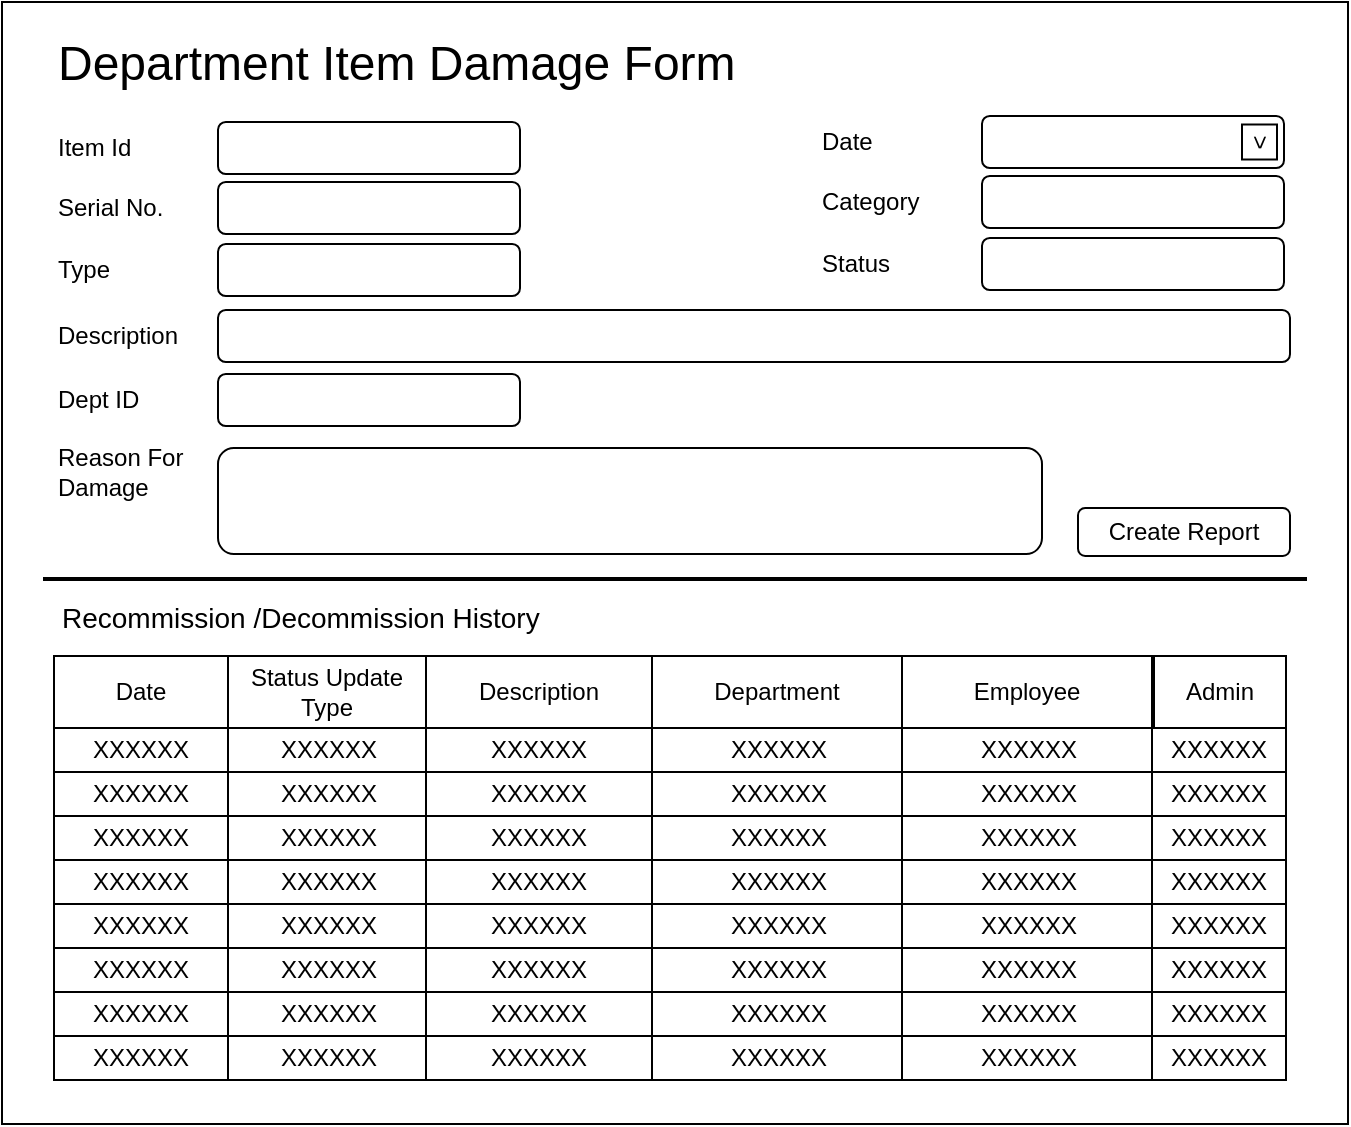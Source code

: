 <mxfile version="12.4.2" type="device" pages="1"><diagram id="nNfNXu-WG19YWjzoa8Jk" name="Page-1"><mxGraphModel dx="1086" dy="494" grid="0" gridSize="10" guides="1" tooltips="1" connect="1" arrows="1" fold="1" page="1" pageScale="1" pageWidth="850" pageHeight="1100" math="0" shadow="0"><root><mxCell id="0"/><mxCell id="1" parent="0"/><mxCell id="N9eJ0ozq8aaQLGvf90bj-3" value="" style="rounded=0;whiteSpace=wrap;html=1;" parent="1" vertex="1"><mxGeometry x="56" y="80" width="673" height="561" as="geometry"/></mxCell><mxCell id="N9eJ0ozq8aaQLGvf90bj-4" value="" style="rounded=1;whiteSpace=wrap;html=1;" parent="1" vertex="1"><mxGeometry x="164" y="140" width="151" height="26" as="geometry"/></mxCell><mxCell id="N9eJ0ozq8aaQLGvf90bj-5" value="Item Id" style="text;html=1;strokeColor=none;fillColor=none;align=left;verticalAlign=middle;whiteSpace=wrap;rounded=0;" parent="1" vertex="1"><mxGeometry x="82" y="143" width="40" height="20" as="geometry"/></mxCell><mxCell id="N9eJ0ozq8aaQLGvf90bj-7" value="Serial No." style="text;html=1;strokeColor=none;fillColor=none;align=left;verticalAlign=middle;whiteSpace=wrap;rounded=0;" parent="1" vertex="1"><mxGeometry x="82" y="173" width="74" height="20" as="geometry"/></mxCell><mxCell id="N9eJ0ozq8aaQLGvf90bj-10" value="" style="rounded=1;whiteSpace=wrap;html=1;" parent="1" vertex="1"><mxGeometry x="164" y="170" width="151" height="26" as="geometry"/></mxCell><mxCell id="N9eJ0ozq8aaQLGvf90bj-11" value="Date" style="text;html=1;strokeColor=none;fillColor=none;align=left;verticalAlign=middle;whiteSpace=wrap;rounded=0;" parent="1" vertex="1"><mxGeometry x="464" y="140" width="40" height="20" as="geometry"/></mxCell><mxCell id="N9eJ0ozq8aaQLGvf90bj-12" value="" style="rounded=1;whiteSpace=wrap;html=1;" parent="1" vertex="1"><mxGeometry x="546" y="137" width="151" height="26" as="geometry"/></mxCell><mxCell id="N9eJ0ozq8aaQLGvf90bj-17" value="Category" style="text;html=1;strokeColor=none;fillColor=none;align=left;verticalAlign=middle;whiteSpace=wrap;rounded=0;" parent="1" vertex="1"><mxGeometry x="464" y="170" width="74" height="20" as="geometry"/></mxCell><mxCell id="N9eJ0ozq8aaQLGvf90bj-18" value="" style="rounded=1;whiteSpace=wrap;html=1;" parent="1" vertex="1"><mxGeometry x="546" y="167" width="151" height="26" as="geometry"/></mxCell><mxCell id="N9eJ0ozq8aaQLGvf90bj-19" value="Type" style="text;html=1;strokeColor=none;fillColor=none;align=left;verticalAlign=middle;whiteSpace=wrap;rounded=0;" parent="1" vertex="1"><mxGeometry x="82" y="204" width="74" height="20" as="geometry"/></mxCell><mxCell id="N9eJ0ozq8aaQLGvf90bj-20" value="" style="rounded=1;whiteSpace=wrap;html=1;" parent="1" vertex="1"><mxGeometry x="164" y="201" width="151" height="26" as="geometry"/></mxCell><mxCell id="N9eJ0ozq8aaQLGvf90bj-21" value="Description" style="text;html=1;strokeColor=none;fillColor=none;align=left;verticalAlign=middle;whiteSpace=wrap;rounded=0;" parent="1" vertex="1"><mxGeometry x="82" y="237" width="74" height="20" as="geometry"/></mxCell><mxCell id="N9eJ0ozq8aaQLGvf90bj-22" value="" style="rounded=1;whiteSpace=wrap;html=1;" parent="1" vertex="1"><mxGeometry x="164" y="234" width="536" height="26" as="geometry"/></mxCell><mxCell id="N9eJ0ozq8aaQLGvf90bj-23" value="Status" style="text;html=1;strokeColor=none;fillColor=none;align=left;verticalAlign=middle;whiteSpace=wrap;rounded=0;" parent="1" vertex="1"><mxGeometry x="464" y="201" width="74" height="20" as="geometry"/></mxCell><mxCell id="N9eJ0ozq8aaQLGvf90bj-24" value="" style="rounded=1;whiteSpace=wrap;html=1;" parent="1" vertex="1"><mxGeometry x="546" y="198" width="151" height="26" as="geometry"/></mxCell><mxCell id="N9eJ0ozq8aaQLGvf90bj-25" value="&amp;gt;" style="whiteSpace=wrap;html=1;aspect=fixed;align=center;rotation=90;" parent="1" vertex="1"><mxGeometry x="676" y="141.25" width="17.5" height="17.5" as="geometry"/></mxCell><mxCell id="N9eJ0ozq8aaQLGvf90bj-27" value="Create Report" style="rounded=1;whiteSpace=wrap;html=1;" parent="1" vertex="1"><mxGeometry x="594" y="333" width="106" height="24" as="geometry"/></mxCell><mxCell id="N9eJ0ozq8aaQLGvf90bj-30" value="" style="rounded=0;whiteSpace=wrap;html=1;" parent="1" vertex="1"><mxGeometry x="77" y="368" width="631" height="1" as="geometry"/></mxCell><mxCell id="N9eJ0ozq8aaQLGvf90bj-31" value="&lt;font style=&quot;font-size: 24px&quot;&gt;Department Item Damage Form&lt;/font&gt;" style="text;html=1;strokeColor=none;fillColor=none;align=left;verticalAlign=middle;whiteSpace=wrap;rounded=0;" parent="1" vertex="1"><mxGeometry x="82" y="101" width="416" height="20" as="geometry"/></mxCell><mxCell id="N9eJ0ozq8aaQLGvf90bj-32" value="&lt;font style=&quot;font-size: 14px&quot;&gt;Recommission /Decommission History&lt;/font&gt;" style="text;html=1;strokeColor=none;fillColor=none;align=left;verticalAlign=middle;whiteSpace=wrap;rounded=0;" parent="1" vertex="1"><mxGeometry x="84" y="378" width="416" height="20" as="geometry"/></mxCell><mxCell id="N9eJ0ozq8aaQLGvf90bj-34" value="Date" style="rounded=0;whiteSpace=wrap;html=1;" parent="1" vertex="1"><mxGeometry x="82" y="407" width="87" height="36" as="geometry"/></mxCell><mxCell id="N9eJ0ozq8aaQLGvf90bj-35" value="Status Update Type" style="rounded=0;whiteSpace=wrap;html=1;" parent="1" vertex="1"><mxGeometry x="169" y="407" width="99" height="36" as="geometry"/></mxCell><mxCell id="N9eJ0ozq8aaQLGvf90bj-36" value="Description" style="rounded=0;whiteSpace=wrap;html=1;" parent="1" vertex="1"><mxGeometry x="268" y="407" width="113" height="36" as="geometry"/></mxCell><mxCell id="N9eJ0ozq8aaQLGvf90bj-37" value="Department" style="rounded=0;whiteSpace=wrap;html=1;" parent="1" vertex="1"><mxGeometry x="381" y="407" width="125" height="36" as="geometry"/></mxCell><mxCell id="N9eJ0ozq8aaQLGvf90bj-38" value="Employee" style="rounded=0;whiteSpace=wrap;html=1;" parent="1" vertex="1"><mxGeometry x="506" y="407" width="125" height="36" as="geometry"/></mxCell><mxCell id="N9eJ0ozq8aaQLGvf90bj-40" value="Admin" style="rounded=0;whiteSpace=wrap;html=1;" parent="1" vertex="1"><mxGeometry x="632" y="407" width="66" height="36" as="geometry"/></mxCell><mxCell id="N9eJ0ozq8aaQLGvf90bj-41" value="XXXXXX" style="rounded=0;whiteSpace=wrap;html=1;" parent="1" vertex="1"><mxGeometry x="82" y="443" width="87" height="22" as="geometry"/></mxCell><mxCell id="N9eJ0ozq8aaQLGvf90bj-42" value="XXXXXX" style="rounded=0;whiteSpace=wrap;html=1;" parent="1" vertex="1"><mxGeometry x="169" y="443" width="101" height="22" as="geometry"/></mxCell><mxCell id="N9eJ0ozq8aaQLGvf90bj-43" value="XXXXXX" style="rounded=0;whiteSpace=wrap;html=1;" parent="1" vertex="1"><mxGeometry x="268" y="443" width="113" height="22" as="geometry"/></mxCell><mxCell id="N9eJ0ozq8aaQLGvf90bj-44" value="XXXXXX" style="rounded=0;whiteSpace=wrap;html=1;" parent="1" vertex="1"><mxGeometry x="381" y="443" width="127" height="22" as="geometry"/></mxCell><mxCell id="N9eJ0ozq8aaQLGvf90bj-45" value="XXXXXX" style="rounded=0;whiteSpace=wrap;html=1;" parent="1" vertex="1"><mxGeometry x="506" y="443" width="127" height="22" as="geometry"/></mxCell><mxCell id="N9eJ0ozq8aaQLGvf90bj-46" value="XXXXXX" style="rounded=0;whiteSpace=wrap;html=1;" parent="1" vertex="1"><mxGeometry x="631" y="443" width="67" height="22" as="geometry"/></mxCell><mxCell id="N9eJ0ozq8aaQLGvf90bj-47" value="XXXXXX" style="rounded=0;whiteSpace=wrap;html=1;" parent="1" vertex="1"><mxGeometry x="82" y="465" width="87" height="22" as="geometry"/></mxCell><mxCell id="N9eJ0ozq8aaQLGvf90bj-48" value="XXXXXX" style="rounded=0;whiteSpace=wrap;html=1;" parent="1" vertex="1"><mxGeometry x="169" y="465" width="101" height="22" as="geometry"/></mxCell><mxCell id="N9eJ0ozq8aaQLGvf90bj-49" value="XXXXXX" style="rounded=0;whiteSpace=wrap;html=1;" parent="1" vertex="1"><mxGeometry x="268" y="465" width="113" height="22" as="geometry"/></mxCell><mxCell id="N9eJ0ozq8aaQLGvf90bj-50" value="XXXXXX" style="rounded=0;whiteSpace=wrap;html=1;" parent="1" vertex="1"><mxGeometry x="381" y="465" width="127" height="22" as="geometry"/></mxCell><mxCell id="N9eJ0ozq8aaQLGvf90bj-51" value="XXXXXX" style="rounded=0;whiteSpace=wrap;html=1;" parent="1" vertex="1"><mxGeometry x="506" y="465" width="127" height="22" as="geometry"/></mxCell><mxCell id="N9eJ0ozq8aaQLGvf90bj-52" value="XXXXXX" style="rounded=0;whiteSpace=wrap;html=1;" parent="1" vertex="1"><mxGeometry x="631" y="465" width="67" height="22" as="geometry"/></mxCell><mxCell id="N9eJ0ozq8aaQLGvf90bj-53" value="XXXXXX" style="rounded=0;whiteSpace=wrap;html=1;" parent="1" vertex="1"><mxGeometry x="82" y="487" width="87" height="22" as="geometry"/></mxCell><mxCell id="N9eJ0ozq8aaQLGvf90bj-54" value="XXXXXX" style="rounded=0;whiteSpace=wrap;html=1;" parent="1" vertex="1"><mxGeometry x="169" y="487" width="101" height="22" as="geometry"/></mxCell><mxCell id="N9eJ0ozq8aaQLGvf90bj-55" value="XXXXXX" style="rounded=0;whiteSpace=wrap;html=1;" parent="1" vertex="1"><mxGeometry x="268" y="487" width="113" height="22" as="geometry"/></mxCell><mxCell id="N9eJ0ozq8aaQLGvf90bj-56" value="XXXXXX" style="rounded=0;whiteSpace=wrap;html=1;" parent="1" vertex="1"><mxGeometry x="381" y="487" width="127" height="22" as="geometry"/></mxCell><mxCell id="N9eJ0ozq8aaQLGvf90bj-57" value="XXXXXX" style="rounded=0;whiteSpace=wrap;html=1;" parent="1" vertex="1"><mxGeometry x="506" y="487" width="127" height="22" as="geometry"/></mxCell><mxCell id="N9eJ0ozq8aaQLGvf90bj-58" value="XXXXXX" style="rounded=0;whiteSpace=wrap;html=1;" parent="1" vertex="1"><mxGeometry x="631" y="487" width="67" height="22" as="geometry"/></mxCell><mxCell id="N9eJ0ozq8aaQLGvf90bj-71" value="XXXXXX" style="rounded=0;whiteSpace=wrap;html=1;" parent="1" vertex="1"><mxGeometry x="82" y="509" width="87" height="22" as="geometry"/></mxCell><mxCell id="N9eJ0ozq8aaQLGvf90bj-72" value="XXXXXX" style="rounded=0;whiteSpace=wrap;html=1;" parent="1" vertex="1"><mxGeometry x="169" y="509" width="101" height="22" as="geometry"/></mxCell><mxCell id="N9eJ0ozq8aaQLGvf90bj-73" value="XXXXXX" style="rounded=0;whiteSpace=wrap;html=1;" parent="1" vertex="1"><mxGeometry x="268" y="509" width="113" height="22" as="geometry"/></mxCell><mxCell id="N9eJ0ozq8aaQLGvf90bj-74" value="XXXXXX" style="rounded=0;whiteSpace=wrap;html=1;" parent="1" vertex="1"><mxGeometry x="381" y="509" width="127" height="22" as="geometry"/></mxCell><mxCell id="N9eJ0ozq8aaQLGvf90bj-75" value="XXXXXX" style="rounded=0;whiteSpace=wrap;html=1;" parent="1" vertex="1"><mxGeometry x="506" y="509" width="127" height="22" as="geometry"/></mxCell><mxCell id="N9eJ0ozq8aaQLGvf90bj-76" value="XXXXXX" style="rounded=0;whiteSpace=wrap;html=1;" parent="1" vertex="1"><mxGeometry x="631" y="509" width="67" height="22" as="geometry"/></mxCell><mxCell id="N9eJ0ozq8aaQLGvf90bj-77" value="XXXXXX" style="rounded=0;whiteSpace=wrap;html=1;" parent="1" vertex="1"><mxGeometry x="82" y="531" width="87" height="22" as="geometry"/></mxCell><mxCell id="N9eJ0ozq8aaQLGvf90bj-78" value="XXXXXX" style="rounded=0;whiteSpace=wrap;html=1;" parent="1" vertex="1"><mxGeometry x="169" y="531" width="101" height="22" as="geometry"/></mxCell><mxCell id="N9eJ0ozq8aaQLGvf90bj-79" value="XXXXXX" style="rounded=0;whiteSpace=wrap;html=1;" parent="1" vertex="1"><mxGeometry x="268" y="531" width="113" height="22" as="geometry"/></mxCell><mxCell id="N9eJ0ozq8aaQLGvf90bj-80" value="XXXXXX" style="rounded=0;whiteSpace=wrap;html=1;" parent="1" vertex="1"><mxGeometry x="381" y="531" width="127" height="22" as="geometry"/></mxCell><mxCell id="N9eJ0ozq8aaQLGvf90bj-81" value="XXXXXX" style="rounded=0;whiteSpace=wrap;html=1;" parent="1" vertex="1"><mxGeometry x="506" y="531" width="127" height="22" as="geometry"/></mxCell><mxCell id="N9eJ0ozq8aaQLGvf90bj-82" value="XXXXXX" style="rounded=0;whiteSpace=wrap;html=1;" parent="1" vertex="1"><mxGeometry x="631" y="531" width="67" height="22" as="geometry"/></mxCell><mxCell id="N9eJ0ozq8aaQLGvf90bj-83" value="XXXXXX" style="rounded=0;whiteSpace=wrap;html=1;" parent="1" vertex="1"><mxGeometry x="82" y="553" width="87" height="22" as="geometry"/></mxCell><mxCell id="N9eJ0ozq8aaQLGvf90bj-84" value="XXXXXX" style="rounded=0;whiteSpace=wrap;html=1;" parent="1" vertex="1"><mxGeometry x="169" y="553" width="101" height="22" as="geometry"/></mxCell><mxCell id="N9eJ0ozq8aaQLGvf90bj-85" value="XXXXXX" style="rounded=0;whiteSpace=wrap;html=1;" parent="1" vertex="1"><mxGeometry x="268" y="553" width="113" height="22" as="geometry"/></mxCell><mxCell id="N9eJ0ozq8aaQLGvf90bj-86" value="XXXXXX" style="rounded=0;whiteSpace=wrap;html=1;" parent="1" vertex="1"><mxGeometry x="381" y="553" width="127" height="22" as="geometry"/></mxCell><mxCell id="N9eJ0ozq8aaQLGvf90bj-87" value="XXXXXX" style="rounded=0;whiteSpace=wrap;html=1;" parent="1" vertex="1"><mxGeometry x="506" y="553" width="127" height="22" as="geometry"/></mxCell><mxCell id="N9eJ0ozq8aaQLGvf90bj-88" value="XXXXXX" style="rounded=0;whiteSpace=wrap;html=1;" parent="1" vertex="1"><mxGeometry x="631" y="553" width="67" height="22" as="geometry"/></mxCell><mxCell id="N9eJ0ozq8aaQLGvf90bj-89" value="XXXXXX" style="rounded=0;whiteSpace=wrap;html=1;" parent="1" vertex="1"><mxGeometry x="82" y="575" width="87" height="22" as="geometry"/></mxCell><mxCell id="N9eJ0ozq8aaQLGvf90bj-90" value="XXXXXX" style="rounded=0;whiteSpace=wrap;html=1;" parent="1" vertex="1"><mxGeometry x="169" y="575" width="101" height="22" as="geometry"/></mxCell><mxCell id="N9eJ0ozq8aaQLGvf90bj-91" value="XXXXXX" style="rounded=0;whiteSpace=wrap;html=1;" parent="1" vertex="1"><mxGeometry x="268" y="575" width="113" height="22" as="geometry"/></mxCell><mxCell id="N9eJ0ozq8aaQLGvf90bj-92" value="XXXXXX" style="rounded=0;whiteSpace=wrap;html=1;" parent="1" vertex="1"><mxGeometry x="381" y="575" width="127" height="22" as="geometry"/></mxCell><mxCell id="N9eJ0ozq8aaQLGvf90bj-93" value="XXXXXX" style="rounded=0;whiteSpace=wrap;html=1;" parent="1" vertex="1"><mxGeometry x="506" y="575" width="127" height="22" as="geometry"/></mxCell><mxCell id="N9eJ0ozq8aaQLGvf90bj-94" value="XXXXXX" style="rounded=0;whiteSpace=wrap;html=1;" parent="1" vertex="1"><mxGeometry x="631" y="575" width="67" height="22" as="geometry"/></mxCell><mxCell id="N9eJ0ozq8aaQLGvf90bj-101" value="XXXXXX" style="rounded=0;whiteSpace=wrap;html=1;" parent="1" vertex="1"><mxGeometry x="82" y="597" width="87" height="22" as="geometry"/></mxCell><mxCell id="N9eJ0ozq8aaQLGvf90bj-102" value="XXXXXX" style="rounded=0;whiteSpace=wrap;html=1;" parent="1" vertex="1"><mxGeometry x="169" y="597" width="101" height="22" as="geometry"/></mxCell><mxCell id="N9eJ0ozq8aaQLGvf90bj-103" value="XXXXXX" style="rounded=0;whiteSpace=wrap;html=1;" parent="1" vertex="1"><mxGeometry x="268" y="597" width="113" height="22" as="geometry"/></mxCell><mxCell id="N9eJ0ozq8aaQLGvf90bj-104" value="XXXXXX" style="rounded=0;whiteSpace=wrap;html=1;" parent="1" vertex="1"><mxGeometry x="381" y="597" width="127" height="22" as="geometry"/></mxCell><mxCell id="N9eJ0ozq8aaQLGvf90bj-105" value="XXXXXX" style="rounded=0;whiteSpace=wrap;html=1;" parent="1" vertex="1"><mxGeometry x="506" y="597" width="127" height="22" as="geometry"/></mxCell><mxCell id="N9eJ0ozq8aaQLGvf90bj-106" value="XXXXXX" style="rounded=0;whiteSpace=wrap;html=1;" parent="1" vertex="1"><mxGeometry x="631" y="597" width="67" height="22" as="geometry"/></mxCell><mxCell id="lFQQDm_4h3Ds7FkxQhig-1" value="" style="rounded=1;whiteSpace=wrap;html=1;" parent="1" vertex="1"><mxGeometry x="164" y="303" width="412" height="53" as="geometry"/></mxCell><mxCell id="lFQQDm_4h3Ds7FkxQhig-2" value="Reason For Damage" style="text;html=1;strokeColor=none;fillColor=none;align=left;verticalAlign=middle;whiteSpace=wrap;rounded=0;" parent="1" vertex="1"><mxGeometry x="82" y="300.5" width="74" height="28" as="geometry"/></mxCell><mxCell id="4Jg9RbMG15FFxf9hRpRx-1" value="Dept ID" style="text;html=1;strokeColor=none;fillColor=none;align=left;verticalAlign=middle;whiteSpace=wrap;rounded=0;" parent="1" vertex="1"><mxGeometry x="82" y="269" width="93" height="20" as="geometry"/></mxCell><mxCell id="4Jg9RbMG15FFxf9hRpRx-2" value="" style="rounded=1;whiteSpace=wrap;html=1;" parent="1" vertex="1"><mxGeometry x="164" y="266" width="151" height="26" as="geometry"/></mxCell></root></mxGraphModel></diagram></mxfile>